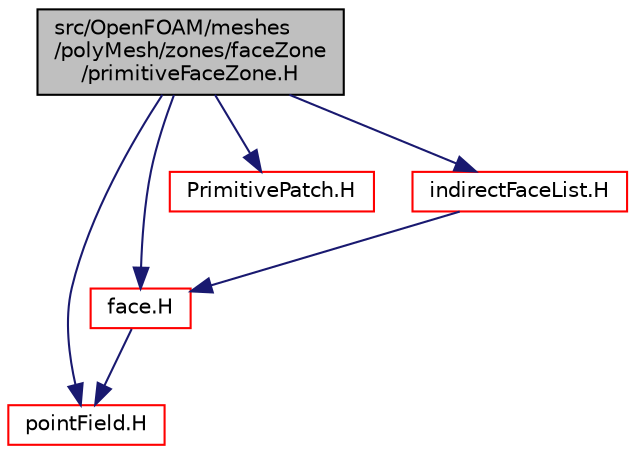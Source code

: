 digraph "src/OpenFOAM/meshes/polyMesh/zones/faceZone/primitiveFaceZone.H"
{
  bgcolor="transparent";
  edge [fontname="Helvetica",fontsize="10",labelfontname="Helvetica",labelfontsize="10"];
  node [fontname="Helvetica",fontsize="10",shape=record];
  Node1 [label="src/OpenFOAM/meshes\l/polyMesh/zones/faceZone\l/primitiveFaceZone.H",height=0.2,width=0.4,color="black", fillcolor="grey75", style="filled", fontcolor="black"];
  Node1 -> Node2 [color="midnightblue",fontsize="10",style="solid",fontname="Helvetica"];
  Node2 [label="face.H",height=0.2,width=0.4,color="red",URL="$a08542.html"];
  Node2 -> Node3 [color="midnightblue",fontsize="10",style="solid",fontname="Helvetica"];
  Node3 [label="pointField.H",height=0.2,width=0.4,color="red",URL="$a08789.html"];
  Node1 -> Node4 [color="midnightblue",fontsize="10",style="solid",fontname="Helvetica"];
  Node4 [label="PrimitivePatch.H",height=0.2,width=0.4,color="red",URL="$a08757.html"];
  Node1 -> Node5 [color="midnightblue",fontsize="10",style="solid",fontname="Helvetica"];
  Node5 [label="indirectFaceList.H",height=0.2,width=0.4,color="red",URL="$a08700.html"];
  Node5 -> Node2 [color="midnightblue",fontsize="10",style="solid",fontname="Helvetica"];
  Node1 -> Node3 [color="midnightblue",fontsize="10",style="solid",fontname="Helvetica"];
}
